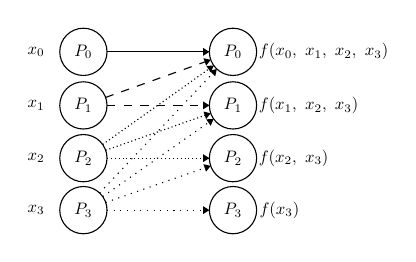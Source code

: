 \begin{tikzpicture}[scale=0.1, every node/.style={scale=0.6}]
\tikzstyle{every node}+=[inner sep=0pt]
\draw [black] (26.1,-3.2) circle (3);
\draw (26.1,-3.2) node {$P_0$};
\draw [black] (7.1,-3.2) circle (3);
\draw (7.1,-3.2) node {$P_0$};
\draw [black] (7.1,-16.7) circle (3);
\draw (7.1,-16.7) node {$P_2$};
\draw [black] (7.1,-23.3) circle (3);
\draw (7.1,-23.3) node {$P_3$};
\draw [black] (26.1,-10) circle (3);
\draw (26.1,-10) node {$P_1$};
\draw [black] (26.1,-16.7) circle (3);
\draw (26.1,-16.7) node {$P_2$};
\draw [black] (26.1,-23.3) circle (3);
\draw (26.1,-23.3) node {$P_3$};
\draw [black] (7.1,-10) circle (3);
\draw (7.1,-10) node {$P_1$};
\draw (37.6,-3.2) node {$f(x_0,\mbox{ }x_1,\mbox{ }x_2,\mbox{ }x_3)$};
\draw (33.8,-16.7) node {$f(x_2,\mbox{ }x_3)$};
\draw (1.1,-3.2) node {$x_0$};
\draw (1.1,-10) node {$x_1$};
\draw (1.1,-16.7) node {$x_2$};
\draw (1.1,-23.3) node {$x_3$};
\draw (32,-23.3) node {$f(x_3)$};
\draw (35.7,-10) node {$f(x_1,\mbox{ }x_2,\mbox{ }x_3)$};
\draw [black] (10.1,-3.2) -- (23.1,-3.2);
\fill [black] (23.1,-3.2) -- (22.3,-2.7) -- (22.3,-3.7);
\draw [black] [dashed] (9.92,-8.99) -- (23.28,-4.21);
\fill [black] (23.28,-4.21) -- (22.35,-4.01) -- (22.69,-4.95);
\draw [black] [dashed] (10.1,-10) -- (23.1,-10);
\fill [black] (23.1,-10) -- (22.3,-9.5) -- (22.3,-10.5);
\draw [black] [densely dotted] (9.55,-14.96) -- (23.65,-4.94);
\fill [black] (23.65,-4.94) -- (22.71,-4.99) -- (23.29,-5.81);
\draw [black] [densely dotted] (9.93,-15.7) -- (23.27,-11);
\fill [black] (23.27,-11) -- (22.35,-10.79) -- (22.68,-11.74);
\draw [black] [densely dotted] (10.1,-16.7) -- (23.1,-16.7);
\fill [black] (23.1,-16.7) -- (22.3,-16.2) -- (22.3,-17.2);
\draw [black] [dotted] (9.16,-21.12) -- (24.04,-5.38);
\fill [black] (24.04,-5.38) -- (23.13,-5.62) -- (23.85,-6.3);
\draw [black] [dotted] (9.56,-21.58) -- (23.64,-11.72);
\fill [black] (23.64,-11.72) -- (22.7,-11.77) -- (23.27,-12.59);
\draw [black] [dotted] (9.93,-22.32) -- (23.27,-17.68);
\fill [black] (23.27,-17.68) -- (22.35,-17.47) -- (22.67,-18.42);
\draw [black] [dotted] (10.1,-23.3) -- (23.1,-23.3);
\fill [black] (23.1,-23.3) -- (22.3,-22.8) -- (22.3,-23.8);
\end{tikzpicture}
